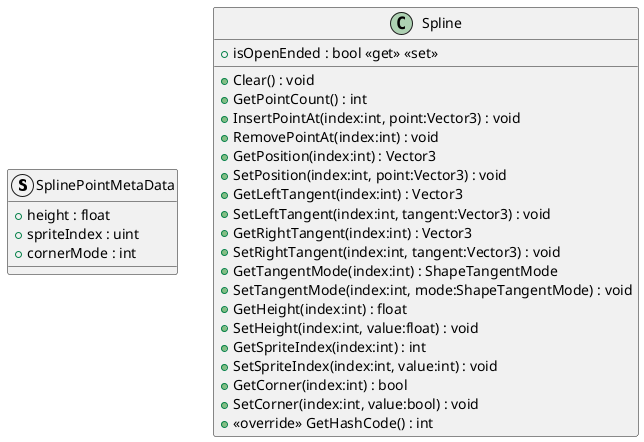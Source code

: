 @startuml
struct SplinePointMetaData {
    + height : float
    + spriteIndex : uint
    + cornerMode : int
}
class Spline {
    + isOpenEnded : bool <<get>> <<set>>
    + Clear() : void
    + GetPointCount() : int
    + InsertPointAt(index:int, point:Vector3) : void
    + RemovePointAt(index:int) : void
    + GetPosition(index:int) : Vector3
    + SetPosition(index:int, point:Vector3) : void
    + GetLeftTangent(index:int) : Vector3
    + SetLeftTangent(index:int, tangent:Vector3) : void
    + GetRightTangent(index:int) : Vector3
    + SetRightTangent(index:int, tangent:Vector3) : void
    + GetTangentMode(index:int) : ShapeTangentMode
    + SetTangentMode(index:int, mode:ShapeTangentMode) : void
    + GetHeight(index:int) : float
    + SetHeight(index:int, value:float) : void
    + GetSpriteIndex(index:int) : int
    + SetSpriteIndex(index:int, value:int) : void
    + GetCorner(index:int) : bool
    + SetCorner(index:int, value:bool) : void
    + <<override>> GetHashCode() : int
}
@enduml
